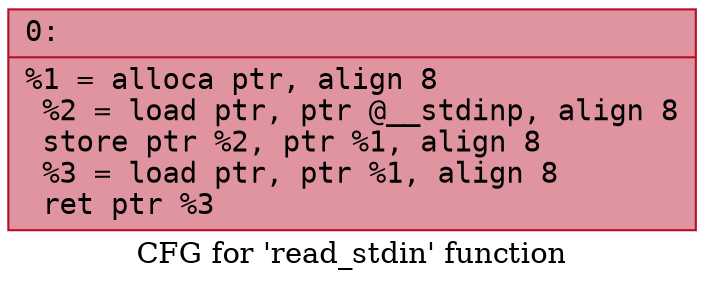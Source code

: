 digraph "CFG for 'read_stdin' function" {
	label="CFG for 'read_stdin' function";

	Node0x600001f9e300 [shape=record,color="#b70d28ff", style=filled, fillcolor="#b70d2870" fontname="Courier",label="{0:\l|  %1 = alloca ptr, align 8\l  %2 = load ptr, ptr @__stdinp, align 8\l  store ptr %2, ptr %1, align 8\l  %3 = load ptr, ptr %1, align 8\l  ret ptr %3\l}"];
}

